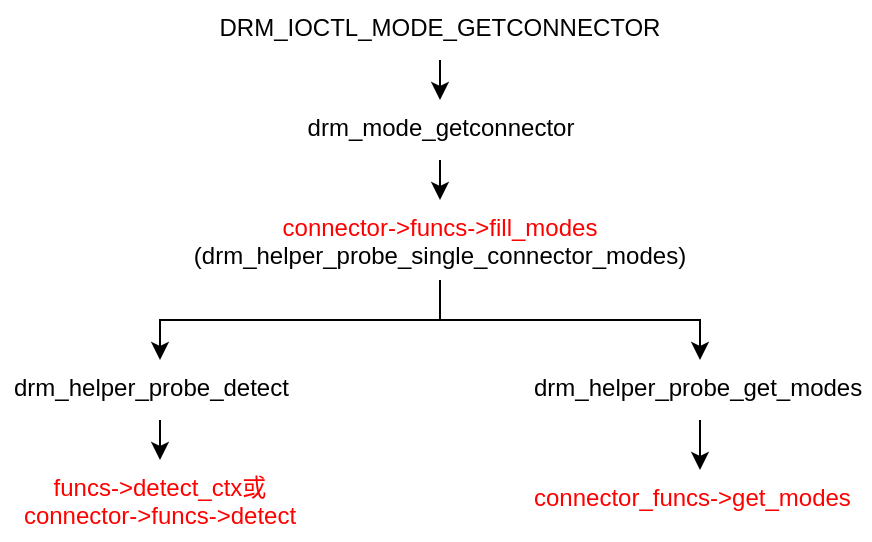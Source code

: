 <mxfile version="24.7.17">
  <diagram name="Page-1" id="TcK6D_HQWbk-52d4z4P7">
    <mxGraphModel dx="1064" dy="538" grid="1" gridSize="10" guides="1" tooltips="1" connect="1" arrows="1" fold="1" page="1" pageScale="1" pageWidth="827" pageHeight="1169" math="0" shadow="0">
      <root>
        <mxCell id="0" />
        <mxCell id="1" parent="0" />
        <mxCell id="8aon0hhrJRD-_G_fsd8w-3" style="edgeStyle=orthogonalEdgeStyle;rounded=0;orthogonalLoop=1;jettySize=auto;html=1;exitX=0.5;exitY=1;exitDx=0;exitDy=0;entryX=0.5;entryY=0;entryDx=0;entryDy=0;align=center;" edge="1" parent="1" source="8aon0hhrJRD-_G_fsd8w-1" target="8aon0hhrJRD-_G_fsd8w-2">
          <mxGeometry relative="1" as="geometry" />
        </mxCell>
        <mxCell id="8aon0hhrJRD-_G_fsd8w-1" value="DRM_IOCTL_MODE_GETCONNECTOR" style="text;whiteSpace=wrap;html=1;align=center;" vertex="1" parent="1">
          <mxGeometry x="320" y="60" width="230" height="30" as="geometry" />
        </mxCell>
        <mxCell id="8aon0hhrJRD-_G_fsd8w-5" style="edgeStyle=orthogonalEdgeStyle;rounded=0;orthogonalLoop=1;jettySize=auto;html=1;exitX=0.5;exitY=1;exitDx=0;exitDy=0;entryX=0.5;entryY=0;entryDx=0;entryDy=0;align=center;" edge="1" parent="1" source="8aon0hhrJRD-_G_fsd8w-2" target="8aon0hhrJRD-_G_fsd8w-4">
          <mxGeometry relative="1" as="geometry" />
        </mxCell>
        <mxCell id="8aon0hhrJRD-_G_fsd8w-2" value="drm_mode_getconnector" style="text;whiteSpace=wrap;html=1;align=center;" vertex="1" parent="1">
          <mxGeometry x="362.5" y="110" width="145" height="30" as="geometry" />
        </mxCell>
        <mxCell id="8aon0hhrJRD-_G_fsd8w-10" style="edgeStyle=orthogonalEdgeStyle;rounded=0;orthogonalLoop=1;jettySize=auto;html=1;exitX=0.5;exitY=1;exitDx=0;exitDy=0;entryX=0.5;entryY=0;entryDx=0;entryDy=0;" edge="1" parent="1" source="8aon0hhrJRD-_G_fsd8w-4" target="8aon0hhrJRD-_G_fsd8w-9">
          <mxGeometry relative="1" as="geometry" />
        </mxCell>
        <mxCell id="8aon0hhrJRD-_G_fsd8w-15" style="edgeStyle=orthogonalEdgeStyle;rounded=0;orthogonalLoop=1;jettySize=auto;html=1;exitX=0.5;exitY=1;exitDx=0;exitDy=0;entryX=0.5;entryY=0;entryDx=0;entryDy=0;" edge="1" parent="1" source="8aon0hhrJRD-_G_fsd8w-4" target="8aon0hhrJRD-_G_fsd8w-14">
          <mxGeometry relative="1" as="geometry" />
        </mxCell>
        <mxCell id="8aon0hhrJRD-_G_fsd8w-4" value="&lt;font color=&quot;#ff0000&quot;&gt;connector-&amp;gt;funcs-&amp;gt;fill_modes &lt;/font&gt;(drm_helper_probe_single_connector_modes)" style="text;whiteSpace=wrap;html=1;align=center;" vertex="1" parent="1">
          <mxGeometry x="295" y="160" width="280" height="40" as="geometry" />
        </mxCell>
        <mxCell id="8aon0hhrJRD-_G_fsd8w-13" style="edgeStyle=orthogonalEdgeStyle;rounded=0;orthogonalLoop=1;jettySize=auto;html=1;exitX=0.5;exitY=1;exitDx=0;exitDy=0;entryX=0.5;entryY=0;entryDx=0;entryDy=0;" edge="1" parent="1" source="8aon0hhrJRD-_G_fsd8w-9" target="8aon0hhrJRD-_G_fsd8w-11">
          <mxGeometry relative="1" as="geometry" />
        </mxCell>
        <mxCell id="8aon0hhrJRD-_G_fsd8w-9" value="drm_helper_probe_detect" style="text;whiteSpace=wrap;html=1;" vertex="1" parent="1">
          <mxGeometry x="220" y="240" width="150" height="30" as="geometry" />
        </mxCell>
        <mxCell id="8aon0hhrJRD-_G_fsd8w-11" value="&lt;font color=&quot;#ff0000&quot;&gt;funcs-&amp;gt;detect_ctx或connector-&amp;gt;funcs-&amp;gt;detect&lt;/font&gt;" style="text;whiteSpace=wrap;html=1;align=center;" vertex="1" parent="1">
          <mxGeometry x="215" y="290" width="160" height="40" as="geometry" />
        </mxCell>
        <mxCell id="8aon0hhrJRD-_G_fsd8w-17" style="edgeStyle=orthogonalEdgeStyle;rounded=0;orthogonalLoop=1;jettySize=auto;html=1;exitX=0.5;exitY=1;exitDx=0;exitDy=0;entryX=0.5;entryY=0;entryDx=0;entryDy=0;" edge="1" parent="1" source="8aon0hhrJRD-_G_fsd8w-14" target="8aon0hhrJRD-_G_fsd8w-16">
          <mxGeometry relative="1" as="geometry" />
        </mxCell>
        <mxCell id="8aon0hhrJRD-_G_fsd8w-14" value="drm_helper_probe_get_modes" style="text;whiteSpace=wrap;html=1;" vertex="1" parent="1">
          <mxGeometry x="480" y="240" width="170" height="30" as="geometry" />
        </mxCell>
        <mxCell id="8aon0hhrJRD-_G_fsd8w-16" value="&lt;font color=&quot;#ff0000&quot;&gt;connector_funcs-&amp;gt;get_modes&lt;/font&gt;" style="text;whiteSpace=wrap;html=1;" vertex="1" parent="1">
          <mxGeometry x="480" y="295" width="170" height="30" as="geometry" />
        </mxCell>
      </root>
    </mxGraphModel>
  </diagram>
</mxfile>

